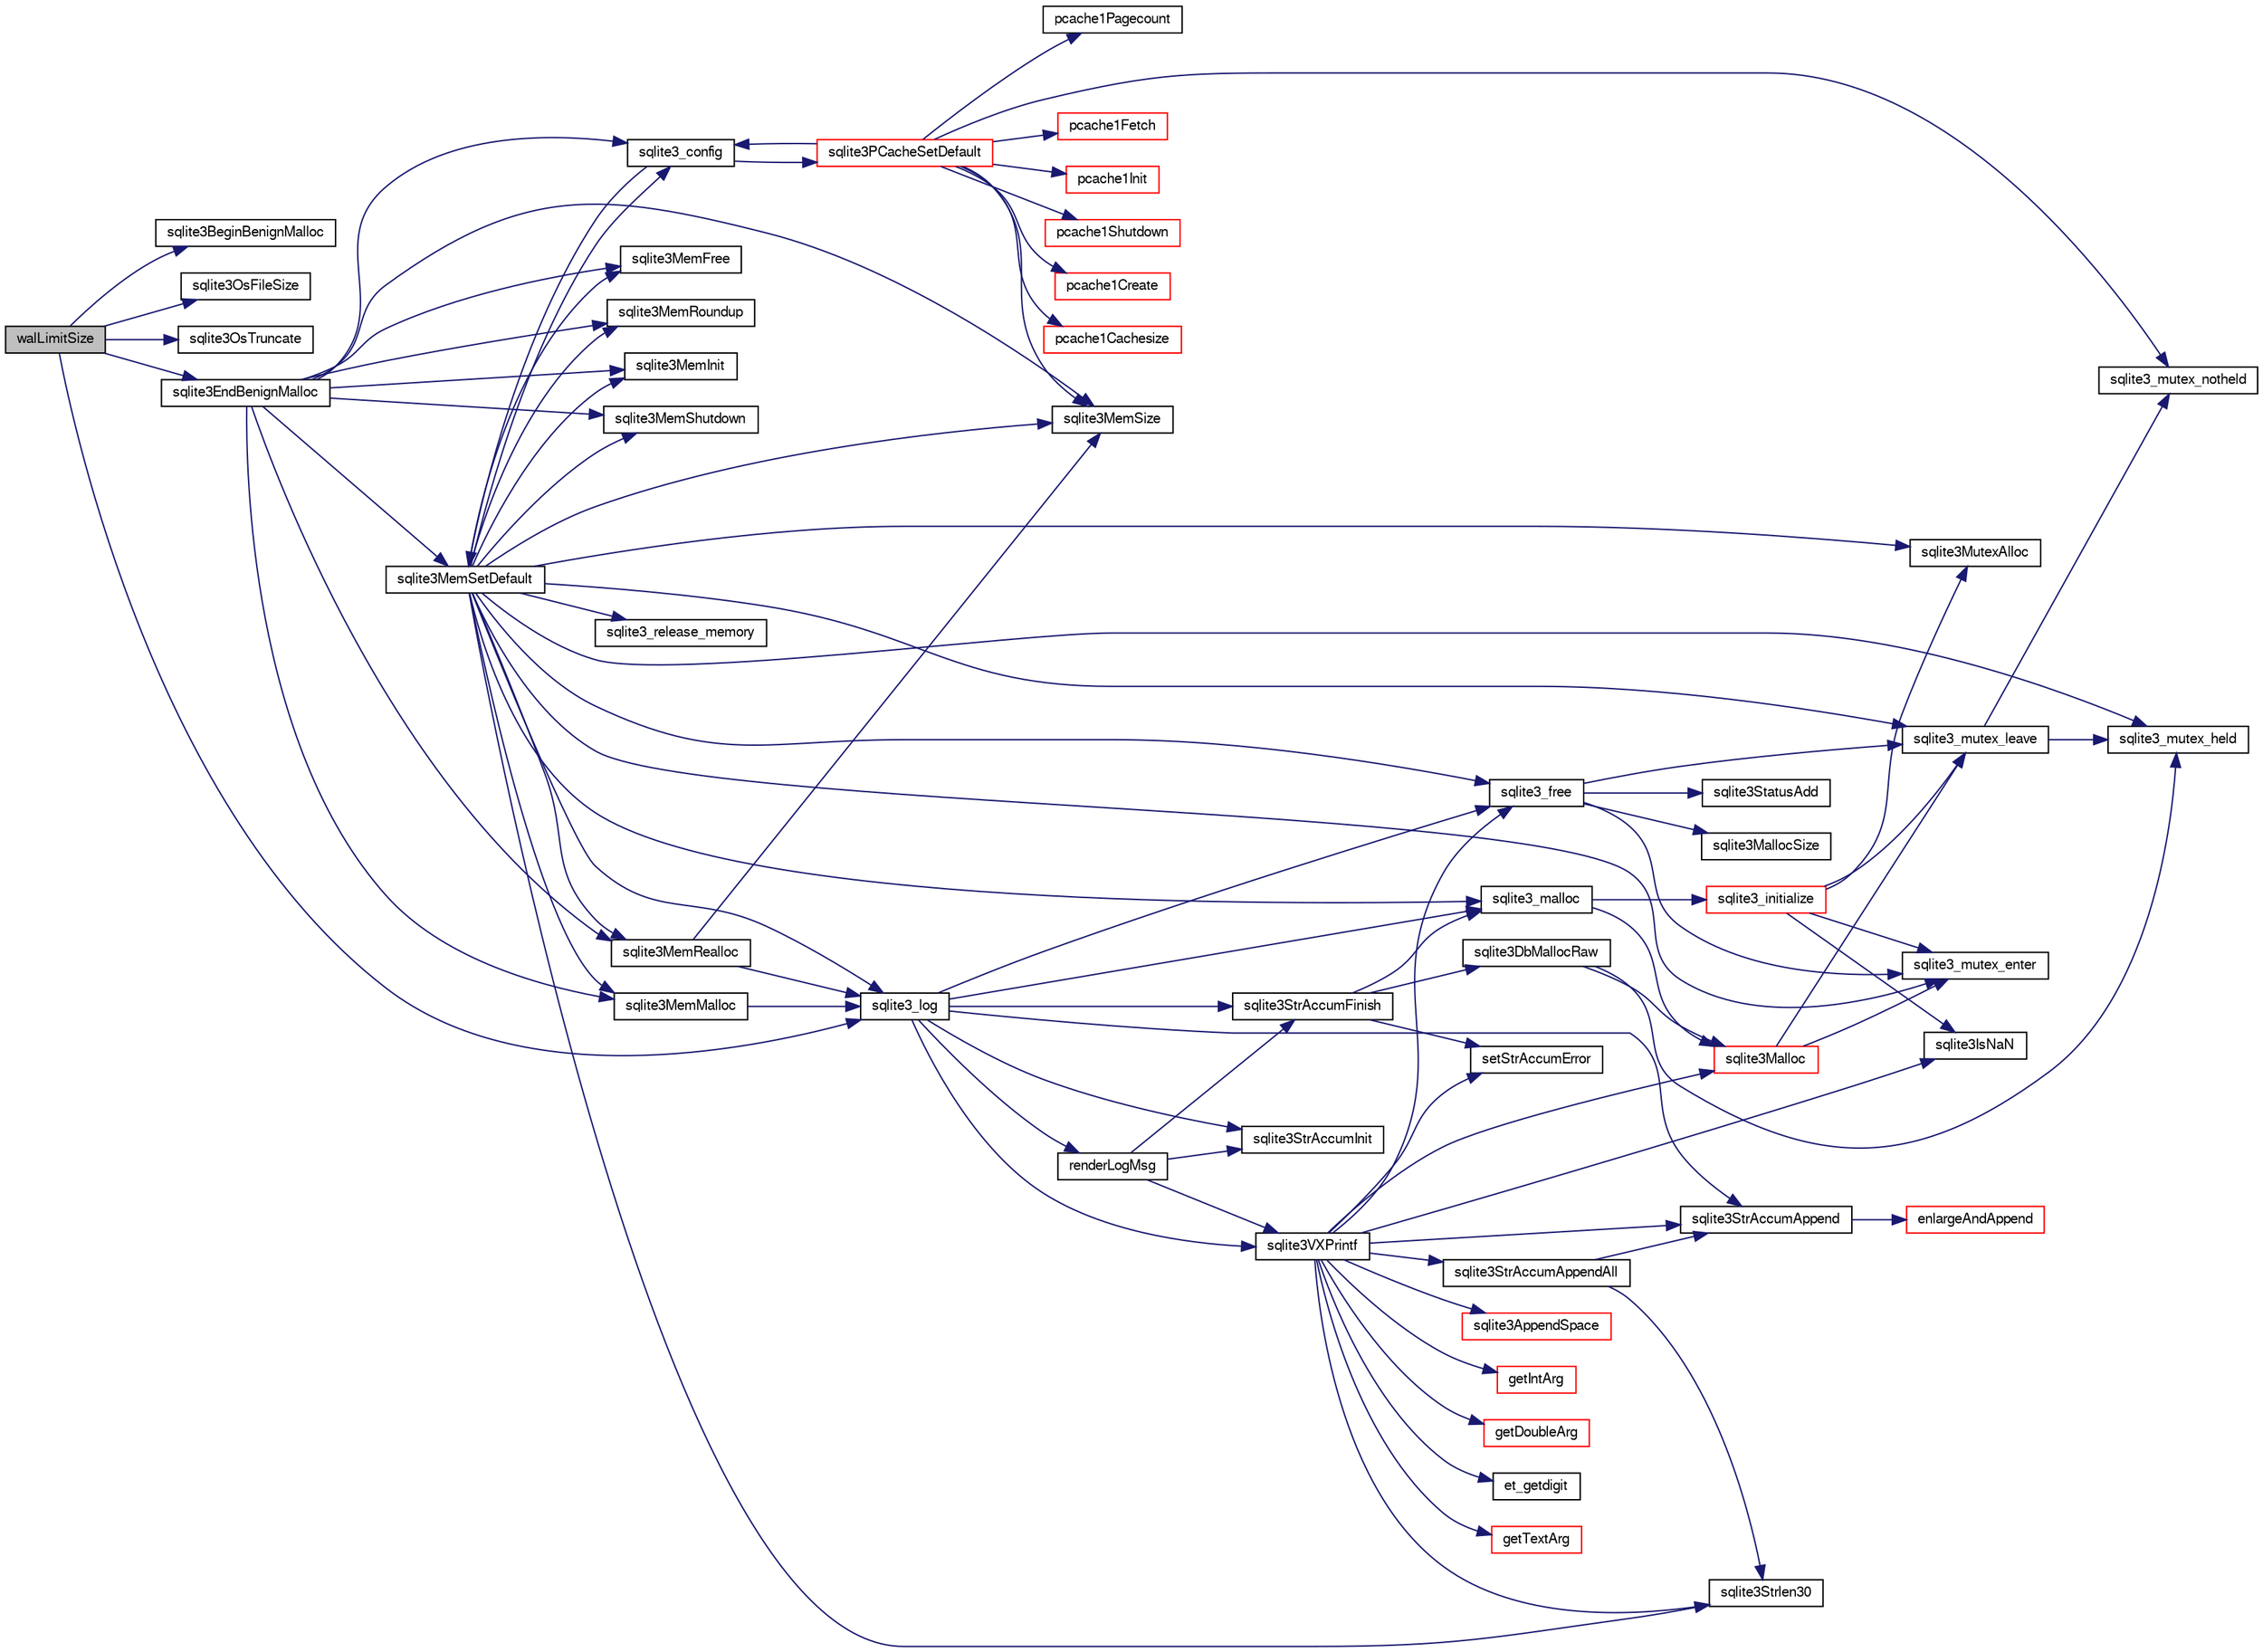 digraph "walLimitSize"
{
  edge [fontname="FreeSans",fontsize="10",labelfontname="FreeSans",labelfontsize="10"];
  node [fontname="FreeSans",fontsize="10",shape=record];
  rankdir="LR";
  Node901229 [label="walLimitSize",height=0.2,width=0.4,color="black", fillcolor="grey75", style="filled", fontcolor="black"];
  Node901229 -> Node901230 [color="midnightblue",fontsize="10",style="solid",fontname="FreeSans"];
  Node901230 [label="sqlite3BeginBenignMalloc",height=0.2,width=0.4,color="black", fillcolor="white", style="filled",URL="$sqlite3_8c.html#a3344c0e2b1b6df701a1cb326602fac14"];
  Node901229 -> Node901231 [color="midnightblue",fontsize="10",style="solid",fontname="FreeSans"];
  Node901231 [label="sqlite3OsFileSize",height=0.2,width=0.4,color="black", fillcolor="white", style="filled",URL="$sqlite3_8c.html#a395914ef2826de6ed70e92b5d02887de"];
  Node901229 -> Node901232 [color="midnightblue",fontsize="10",style="solid",fontname="FreeSans"];
  Node901232 [label="sqlite3OsTruncate",height=0.2,width=0.4,color="black", fillcolor="white", style="filled",URL="$sqlite3_8c.html#ab14e17fc93b09d52b42c433c47eb3b68"];
  Node901229 -> Node901233 [color="midnightblue",fontsize="10",style="solid",fontname="FreeSans"];
  Node901233 [label="sqlite3EndBenignMalloc",height=0.2,width=0.4,color="black", fillcolor="white", style="filled",URL="$sqlite3_8c.html#a4582127cc64d483dc66c7acf9d8d8fbb"];
  Node901233 -> Node901234 [color="midnightblue",fontsize="10",style="solid",fontname="FreeSans"];
  Node901234 [label="sqlite3MemMalloc",height=0.2,width=0.4,color="black", fillcolor="white", style="filled",URL="$sqlite3_8c.html#a53157f1a669f949332f44ca9f15c0a43"];
  Node901234 -> Node901235 [color="midnightblue",fontsize="10",style="solid",fontname="FreeSans"];
  Node901235 [label="sqlite3_log",height=0.2,width=0.4,color="black", fillcolor="white", style="filled",URL="$sqlite3_8c.html#a298c9699bf9c143662c6b1fec4b2dc3b"];
  Node901235 -> Node901236 [color="midnightblue",fontsize="10",style="solid",fontname="FreeSans"];
  Node901236 [label="renderLogMsg",height=0.2,width=0.4,color="black", fillcolor="white", style="filled",URL="$sqlite3_8c.html#a7a02b43ce0a27bb52085c7f446d115af"];
  Node901236 -> Node901237 [color="midnightblue",fontsize="10",style="solid",fontname="FreeSans"];
  Node901237 [label="sqlite3StrAccumInit",height=0.2,width=0.4,color="black", fillcolor="white", style="filled",URL="$sqlite3_8c.html#aabf95e113b9d54d519cd15a56215f560"];
  Node901236 -> Node901238 [color="midnightblue",fontsize="10",style="solid",fontname="FreeSans"];
  Node901238 [label="sqlite3VXPrintf",height=0.2,width=0.4,color="black", fillcolor="white", style="filled",URL="$sqlite3_8c.html#a63c25806c9bd4a2b76f9a0eb232c6bde"];
  Node901238 -> Node901239 [color="midnightblue",fontsize="10",style="solid",fontname="FreeSans"];
  Node901239 [label="sqlite3StrAccumAppend",height=0.2,width=0.4,color="black", fillcolor="white", style="filled",URL="$sqlite3_8c.html#a56664fa33def33c5a5245b623441d5e0"];
  Node901239 -> Node901240 [color="midnightblue",fontsize="10",style="solid",fontname="FreeSans"];
  Node901240 [label="enlargeAndAppend",height=0.2,width=0.4,color="red", fillcolor="white", style="filled",URL="$sqlite3_8c.html#a25b21e61dc0883d849890eaa8a18088a"];
  Node901238 -> Node901508 [color="midnightblue",fontsize="10",style="solid",fontname="FreeSans"];
  Node901508 [label="getIntArg",height=0.2,width=0.4,color="red", fillcolor="white", style="filled",URL="$sqlite3_8c.html#abff258963dbd9205fb299851a64c67be"];
  Node901238 -> Node901257 [color="midnightblue",fontsize="10",style="solid",fontname="FreeSans"];
  Node901257 [label="sqlite3Malloc",height=0.2,width=0.4,color="red", fillcolor="white", style="filled",URL="$sqlite3_8c.html#a361a2eaa846b1885f123abe46f5d8b2b"];
  Node901257 -> Node901251 [color="midnightblue",fontsize="10",style="solid",fontname="FreeSans"];
  Node901251 [label="sqlite3_mutex_enter",height=0.2,width=0.4,color="black", fillcolor="white", style="filled",URL="$sqlite3_8c.html#a1c12cde690bd89f104de5cbad12a6bf5"];
  Node901257 -> Node901253 [color="midnightblue",fontsize="10",style="solid",fontname="FreeSans"];
  Node901253 [label="sqlite3_mutex_leave",height=0.2,width=0.4,color="black", fillcolor="white", style="filled",URL="$sqlite3_8c.html#a5838d235601dbd3c1fa993555c6bcc93"];
  Node901253 -> Node901245 [color="midnightblue",fontsize="10",style="solid",fontname="FreeSans"];
  Node901245 [label="sqlite3_mutex_held",height=0.2,width=0.4,color="black", fillcolor="white", style="filled",URL="$sqlite3_8c.html#acf77da68932b6bc163c5e68547ecc3e7"];
  Node901253 -> Node901254 [color="midnightblue",fontsize="10",style="solid",fontname="FreeSans"];
  Node901254 [label="sqlite3_mutex_notheld",height=0.2,width=0.4,color="black", fillcolor="white", style="filled",URL="$sqlite3_8c.html#a83967c837c1c000d3b5adcfaa688f5dc"];
  Node901238 -> Node901242 [color="midnightblue",fontsize="10",style="solid",fontname="FreeSans"];
  Node901242 [label="setStrAccumError",height=0.2,width=0.4,color="black", fillcolor="white", style="filled",URL="$sqlite3_8c.html#a3dc479a1fc8ba1ab8edfe51f8a0b102c"];
  Node901238 -> Node901509 [color="midnightblue",fontsize="10",style="solid",fontname="FreeSans"];
  Node901509 [label="getDoubleArg",height=0.2,width=0.4,color="red", fillcolor="white", style="filled",URL="$sqlite3_8c.html#a1cf25120072c85bd261983b24c12c3d9"];
  Node901238 -> Node901401 [color="midnightblue",fontsize="10",style="solid",fontname="FreeSans"];
  Node901401 [label="sqlite3IsNaN",height=0.2,width=0.4,color="black", fillcolor="white", style="filled",URL="$sqlite3_8c.html#aed4d78203877c3486765ccbc7feebb50"];
  Node901238 -> Node901317 [color="midnightblue",fontsize="10",style="solid",fontname="FreeSans"];
  Node901317 [label="sqlite3Strlen30",height=0.2,width=0.4,color="black", fillcolor="white", style="filled",URL="$sqlite3_8c.html#a3dcd80ba41f1a308193dee74857b62a7"];
  Node901238 -> Node901510 [color="midnightblue",fontsize="10",style="solid",fontname="FreeSans"];
  Node901510 [label="et_getdigit",height=0.2,width=0.4,color="black", fillcolor="white", style="filled",URL="$sqlite3_8c.html#a40c5a308749ad07cc2397a53e081bff0"];
  Node901238 -> Node901511 [color="midnightblue",fontsize="10",style="solid",fontname="FreeSans"];
  Node901511 [label="getTextArg",height=0.2,width=0.4,color="red", fillcolor="white", style="filled",URL="$sqlite3_8c.html#afbb41850423ef20071cefaab0431e04d"];
  Node901238 -> Node901512 [color="midnightblue",fontsize="10",style="solid",fontname="FreeSans"];
  Node901512 [label="sqlite3StrAccumAppendAll",height=0.2,width=0.4,color="black", fillcolor="white", style="filled",URL="$sqlite3_8c.html#acaf8f3e4f99a3c3a4a77e9c987547289"];
  Node901512 -> Node901239 [color="midnightblue",fontsize="10",style="solid",fontname="FreeSans"];
  Node901512 -> Node901317 [color="midnightblue",fontsize="10",style="solid",fontname="FreeSans"];
  Node901238 -> Node901513 [color="midnightblue",fontsize="10",style="solid",fontname="FreeSans"];
  Node901513 [label="sqlite3AppendSpace",height=0.2,width=0.4,color="red", fillcolor="white", style="filled",URL="$sqlite3_8c.html#aefd38a5afc0020d4a93855c3ee7c63a8"];
  Node901238 -> Node901250 [color="midnightblue",fontsize="10",style="solid",fontname="FreeSans"];
  Node901250 [label="sqlite3_free",height=0.2,width=0.4,color="black", fillcolor="white", style="filled",URL="$sqlite3_8c.html#a6552349e36a8a691af5487999ab09519"];
  Node901250 -> Node901251 [color="midnightblue",fontsize="10",style="solid",fontname="FreeSans"];
  Node901250 -> Node901252 [color="midnightblue",fontsize="10",style="solid",fontname="FreeSans"];
  Node901252 [label="sqlite3StatusAdd",height=0.2,width=0.4,color="black", fillcolor="white", style="filled",URL="$sqlite3_8c.html#afa029f93586aeab4cc85360905dae9cd"];
  Node901250 -> Node901248 [color="midnightblue",fontsize="10",style="solid",fontname="FreeSans"];
  Node901248 [label="sqlite3MallocSize",height=0.2,width=0.4,color="black", fillcolor="white", style="filled",URL="$sqlite3_8c.html#acf5d2a5f35270bafb050bd2def576955"];
  Node901250 -> Node901253 [color="midnightblue",fontsize="10",style="solid",fontname="FreeSans"];
  Node901236 -> Node901344 [color="midnightblue",fontsize="10",style="solid",fontname="FreeSans"];
  Node901344 [label="sqlite3StrAccumFinish",height=0.2,width=0.4,color="black", fillcolor="white", style="filled",URL="$sqlite3_8c.html#adb7f26b10ac1b847db6f000ef4c2e2ba"];
  Node901344 -> Node901256 [color="midnightblue",fontsize="10",style="solid",fontname="FreeSans"];
  Node901256 [label="sqlite3DbMallocRaw",height=0.2,width=0.4,color="black", fillcolor="white", style="filled",URL="$sqlite3_8c.html#abbe8be0cf7175e11ddc3e2218fad924e"];
  Node901256 -> Node901245 [color="midnightblue",fontsize="10",style="solid",fontname="FreeSans"];
  Node901256 -> Node901257 [color="midnightblue",fontsize="10",style="solid",fontname="FreeSans"];
  Node901344 -> Node901319 [color="midnightblue",fontsize="10",style="solid",fontname="FreeSans"];
  Node901319 [label="sqlite3_malloc",height=0.2,width=0.4,color="black", fillcolor="white", style="filled",URL="$sqlite3_8c.html#ac79dba55fc32b6a840cf5a9769bce7cd"];
  Node901319 -> Node901263 [color="midnightblue",fontsize="10",style="solid",fontname="FreeSans"];
  Node901263 [label="sqlite3_initialize",height=0.2,width=0.4,color="red", fillcolor="white", style="filled",URL="$sqlite3_8c.html#ab0c0ee2d5d4cf8b28e9572296a8861df"];
  Node901263 -> Node901282 [color="midnightblue",fontsize="10",style="solid",fontname="FreeSans"];
  Node901282 [label="sqlite3MutexAlloc",height=0.2,width=0.4,color="black", fillcolor="white", style="filled",URL="$sqlite3_8c.html#a0e3f432ee581f6876b590e7ad7e84e19"];
  Node901263 -> Node901251 [color="midnightblue",fontsize="10",style="solid",fontname="FreeSans"];
  Node901263 -> Node901253 [color="midnightblue",fontsize="10",style="solid",fontname="FreeSans"];
  Node901263 -> Node901401 [color="midnightblue",fontsize="10",style="solid",fontname="FreeSans"];
  Node901319 -> Node901257 [color="midnightblue",fontsize="10",style="solid",fontname="FreeSans"];
  Node901344 -> Node901242 [color="midnightblue",fontsize="10",style="solid",fontname="FreeSans"];
  Node901235 -> Node901237 [color="midnightblue",fontsize="10",style="solid",fontname="FreeSans"];
  Node901235 -> Node901238 [color="midnightblue",fontsize="10",style="solid",fontname="FreeSans"];
  Node901235 -> Node901344 [color="midnightblue",fontsize="10",style="solid",fontname="FreeSans"];
  Node901235 -> Node901319 [color="midnightblue",fontsize="10",style="solid",fontname="FreeSans"];
  Node901235 -> Node901250 [color="midnightblue",fontsize="10",style="solid",fontname="FreeSans"];
  Node901235 -> Node901239 [color="midnightblue",fontsize="10",style="solid",fontname="FreeSans"];
  Node901233 -> Node901285 [color="midnightblue",fontsize="10",style="solid",fontname="FreeSans"];
  Node901285 [label="sqlite3MemFree",height=0.2,width=0.4,color="black", fillcolor="white", style="filled",URL="$sqlite3_8c.html#a4198492989c7a427e3d704c06058850a"];
  Node901233 -> Node901286 [color="midnightblue",fontsize="10",style="solid",fontname="FreeSans"];
  Node901286 [label="sqlite3MemRealloc",height=0.2,width=0.4,color="black", fillcolor="white", style="filled",URL="$sqlite3_8c.html#addd043cc5742c3b0cf536763cd4e6948"];
  Node901286 -> Node901235 [color="midnightblue",fontsize="10",style="solid",fontname="FreeSans"];
  Node901286 -> Node901287 [color="midnightblue",fontsize="10",style="solid",fontname="FreeSans"];
  Node901287 [label="sqlite3MemSize",height=0.2,width=0.4,color="black", fillcolor="white", style="filled",URL="$sqlite3_8c.html#a564962938d56643e999de431c190f937"];
  Node901233 -> Node901287 [color="midnightblue",fontsize="10",style="solid",fontname="FreeSans"];
  Node901233 -> Node901288 [color="midnightblue",fontsize="10",style="solid",fontname="FreeSans"];
  Node901288 [label="sqlite3MemRoundup",height=0.2,width=0.4,color="black", fillcolor="white", style="filled",URL="$sqlite3_8c.html#ac9d66a2d2d224dfafcf6a49d48436ddc"];
  Node901233 -> Node901289 [color="midnightblue",fontsize="10",style="solid",fontname="FreeSans"];
  Node901289 [label="sqlite3MemInit",height=0.2,width=0.4,color="black", fillcolor="white", style="filled",URL="$sqlite3_8c.html#a1ec61c1becf036ba7fcb571ae51300af"];
  Node901233 -> Node901290 [color="midnightblue",fontsize="10",style="solid",fontname="FreeSans"];
  Node901290 [label="sqlite3MemShutdown",height=0.2,width=0.4,color="black", fillcolor="white", style="filled",URL="$sqlite3_8c.html#a934531b3f7c4743196f453ce6db028dc"];
  Node901233 -> Node901284 [color="midnightblue",fontsize="10",style="solid",fontname="FreeSans"];
  Node901284 [label="sqlite3MemSetDefault",height=0.2,width=0.4,color="black", fillcolor="white", style="filled",URL="$sqlite3_8c.html#a162fbfd727e92c5f8f72625b5ff62549"];
  Node901284 -> Node901234 [color="midnightblue",fontsize="10",style="solid",fontname="FreeSans"];
  Node901284 -> Node901285 [color="midnightblue",fontsize="10",style="solid",fontname="FreeSans"];
  Node901284 -> Node901286 [color="midnightblue",fontsize="10",style="solid",fontname="FreeSans"];
  Node901284 -> Node901287 [color="midnightblue",fontsize="10",style="solid",fontname="FreeSans"];
  Node901284 -> Node901288 [color="midnightblue",fontsize="10",style="solid",fontname="FreeSans"];
  Node901284 -> Node901289 [color="midnightblue",fontsize="10",style="solid",fontname="FreeSans"];
  Node901284 -> Node901290 [color="midnightblue",fontsize="10",style="solid",fontname="FreeSans"];
  Node901284 -> Node901291 [color="midnightblue",fontsize="10",style="solid",fontname="FreeSans"];
  Node901291 [label="sqlite3_config",height=0.2,width=0.4,color="black", fillcolor="white", style="filled",URL="$sqlite3_8c.html#a74ad420b6f26bc06a04ff6ecec8a8c91"];
  Node901291 -> Node901284 [color="midnightblue",fontsize="10",style="solid",fontname="FreeSans"];
  Node901291 -> Node901292 [color="midnightblue",fontsize="10",style="solid",fontname="FreeSans"];
  Node901292 [label="sqlite3PCacheSetDefault",height=0.2,width=0.4,color="red", fillcolor="white", style="filled",URL="$sqlite3_8c.html#a91974afe7709a742451438556ee0c70c"];
  Node901292 -> Node901293 [color="midnightblue",fontsize="10",style="solid",fontname="FreeSans"];
  Node901293 [label="pcache1Init",height=0.2,width=0.4,color="red", fillcolor="white", style="filled",URL="$sqlite3_8c.html#a05e9c1daf3dd812db1d769b69b20e069"];
  Node901292 -> Node901295 [color="midnightblue",fontsize="10",style="solid",fontname="FreeSans"];
  Node901295 [label="pcache1Shutdown",height=0.2,width=0.4,color="red", fillcolor="white", style="filled",URL="$sqlite3_8c.html#a707b7714a99d68e6858d4305b2a02579"];
  Node901292 -> Node901303 [color="midnightblue",fontsize="10",style="solid",fontname="FreeSans"];
  Node901303 [label="pcache1Create",height=0.2,width=0.4,color="red", fillcolor="white", style="filled",URL="$sqlite3_8c.html#a44cfeb7ecaf2b6aa54934d3deaee8919"];
  Node901292 -> Node901305 [color="midnightblue",fontsize="10",style="solid",fontname="FreeSans"];
  Node901305 [label="pcache1Cachesize",height=0.2,width=0.4,color="red", fillcolor="white", style="filled",URL="$sqlite3_8c.html#a071ef90a5e389826abcea7883ff2cd05"];
  Node901292 -> Node901306 [color="midnightblue",fontsize="10",style="solid",fontname="FreeSans"];
  Node901306 [label="pcache1Pagecount",height=0.2,width=0.4,color="black", fillcolor="white", style="filled",URL="$sqlite3_8c.html#aad313c3d8464ce3154a2a31409c5c625"];
  Node901292 -> Node901307 [color="midnightblue",fontsize="10",style="solid",fontname="FreeSans"];
  Node901307 [label="pcache1Fetch",height=0.2,width=0.4,color="red", fillcolor="white", style="filled",URL="$sqlite3_8c.html#a745bc37e2a945b10e6b23a6fe6c35411"];
  Node901292 -> Node901291 [color="midnightblue",fontsize="10",style="solid",fontname="FreeSans"];
  Node901292 -> Node901254 [color="midnightblue",fontsize="10",style="solid",fontname="FreeSans"];
  Node901292 -> Node901287 [color="midnightblue",fontsize="10",style="solid",fontname="FreeSans"];
  Node901284 -> Node901282 [color="midnightblue",fontsize="10",style="solid",fontname="FreeSans"];
  Node901284 -> Node901251 [color="midnightblue",fontsize="10",style="solid",fontname="FreeSans"];
  Node901284 -> Node901253 [color="midnightblue",fontsize="10",style="solid",fontname="FreeSans"];
  Node901284 -> Node901317 [color="midnightblue",fontsize="10",style="solid",fontname="FreeSans"];
  Node901284 -> Node901245 [color="midnightblue",fontsize="10",style="solid",fontname="FreeSans"];
  Node901284 -> Node901318 [color="midnightblue",fontsize="10",style="solid",fontname="FreeSans"];
  Node901318 [label="sqlite3_release_memory",height=0.2,width=0.4,color="black", fillcolor="white", style="filled",URL="$sqlite3_8c.html#a91037e7ef182e008677dae146e15cf92"];
  Node901284 -> Node901319 [color="midnightblue",fontsize="10",style="solid",fontname="FreeSans"];
  Node901284 -> Node901250 [color="midnightblue",fontsize="10",style="solid",fontname="FreeSans"];
  Node901284 -> Node901235 [color="midnightblue",fontsize="10",style="solid",fontname="FreeSans"];
  Node901233 -> Node901291 [color="midnightblue",fontsize="10",style="solid",fontname="FreeSans"];
  Node901229 -> Node901235 [color="midnightblue",fontsize="10",style="solid",fontname="FreeSans"];
}
